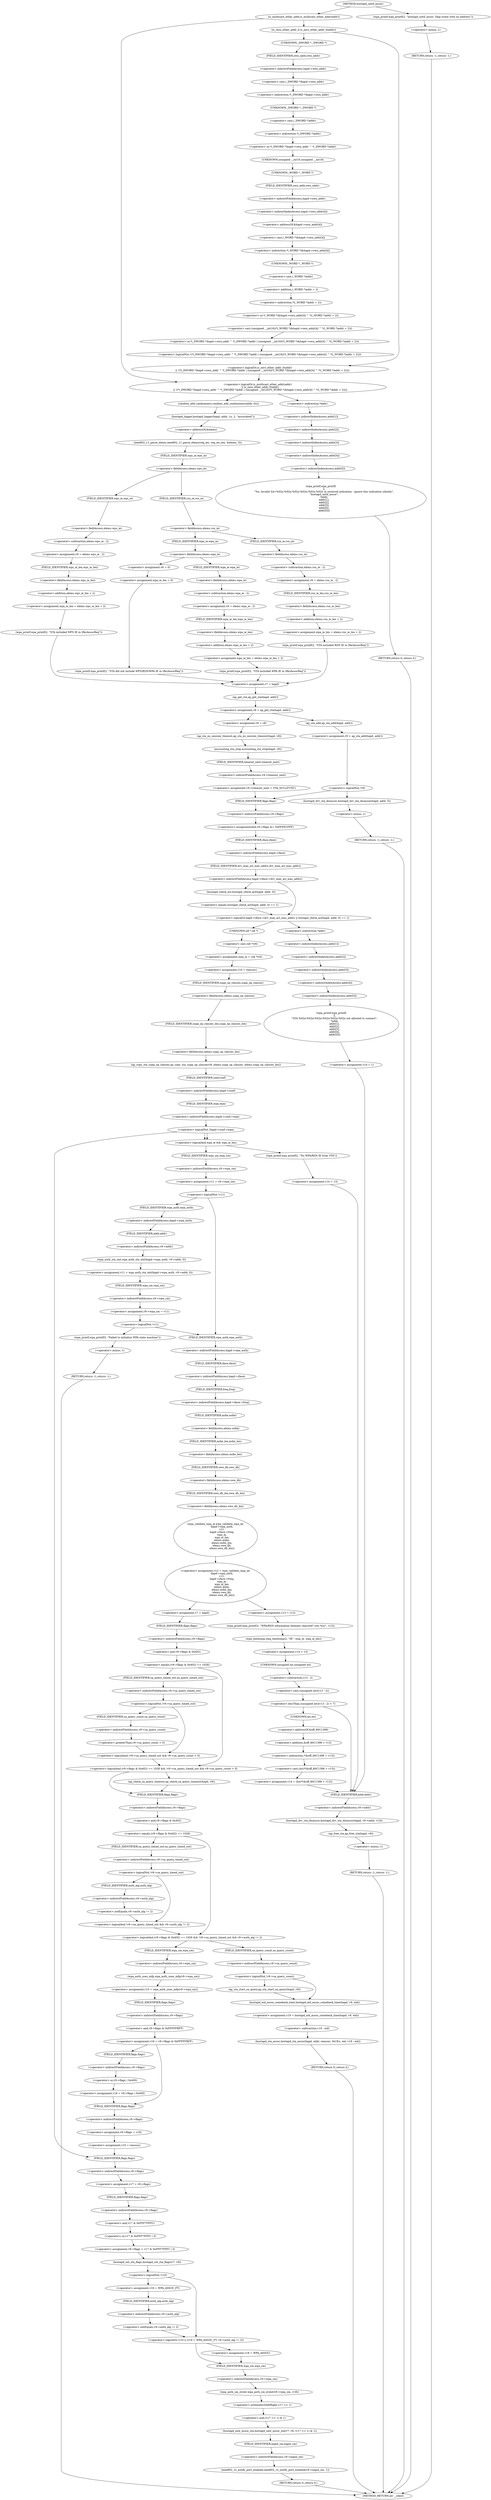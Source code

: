 digraph hostapd_notif_assoc {  
"1000148" [label = "(<operator>.logicalOr,is_multicast_ether_addr(addr)\n      || is_zero_ether_addr_0(addr)\n      || !(*(_DWORD *)hapd->own_addr ^ *(_DWORD *)addr | (unsigned __int16)(*(_WORD *)&hapd->own_addr[4] ^ *((_WORD *)addr + 2))))" ]
"1000149" [label = "(is_multicast_ether_addr,is_multicast_ether_addr(addr))" ]
"1000151" [label = "(<operator>.logicalOr,is_zero_ether_addr_0(addr)\n      || !(*(_DWORD *)hapd->own_addr ^ *(_DWORD *)addr | (unsigned __int16)(*(_WORD *)&hapd->own_addr[4] ^ *((_WORD *)addr + 2))))" ]
"1000152" [label = "(is_zero_ether_addr_0,is_zero_ether_addr_0(addr))" ]
"1000154" [label = "(<operator>.logicalNot,!(*(_DWORD *)hapd->own_addr ^ *(_DWORD *)addr | (unsigned __int16)(*(_WORD *)&hapd->own_addr[4] ^ *((_WORD *)addr + 2))))" ]
"1000155" [label = "(<operator>.or,*(_DWORD *)hapd->own_addr ^ *(_DWORD *)addr | (unsigned __int16)(*(_WORD *)&hapd->own_addr[4] ^ *((_WORD *)addr + 2)))" ]
"1000156" [label = "(<operator>.or,*(_DWORD *)hapd->own_addr ^ *(_DWORD *)addr)" ]
"1000157" [label = "(<operator>.indirection,*(_DWORD *)hapd->own_addr)" ]
"1000158" [label = "(<operator>.cast,(_DWORD *)hapd->own_addr)" ]
"1000159" [label = "(UNKNOWN,_DWORD *,_DWORD *)" ]
"1000160" [label = "(<operator>.indirectFieldAccess,hapd->own_addr)" ]
"1000162" [label = "(FIELD_IDENTIFIER,own_addr,own_addr)" ]
"1000163" [label = "(<operator>.indirection,*(_DWORD *)addr)" ]
"1000164" [label = "(<operator>.cast,(_DWORD *)addr)" ]
"1000165" [label = "(UNKNOWN,_DWORD *,_DWORD *)" ]
"1000167" [label = "(<operator>.cast,(unsigned __int16)(*(_WORD *)&hapd->own_addr[4] ^ *((_WORD *)addr + 2)))" ]
"1000168" [label = "(UNKNOWN,unsigned __int16,unsigned __int16)" ]
"1000169" [label = "(<operator>.or,*(_WORD *)&hapd->own_addr[4] ^ *((_WORD *)addr + 2))" ]
"1000170" [label = "(<operator>.indirection,*(_WORD *)&hapd->own_addr[4])" ]
"1000171" [label = "(<operator>.cast,(_WORD *)&hapd->own_addr[4])" ]
"1000172" [label = "(UNKNOWN,_WORD *,_WORD *)" ]
"1000173" [label = "(<operator>.addressOf,&hapd->own_addr[4])" ]
"1000174" [label = "(<operator>.indirectIndexAccess,hapd->own_addr[4])" ]
"1000175" [label = "(<operator>.indirectFieldAccess,hapd->own_addr)" ]
"1000177" [label = "(FIELD_IDENTIFIER,own_addr,own_addr)" ]
"1000179" [label = "(<operator>.indirection,*((_WORD *)addr + 2))" ]
"1000180" [label = "(<operator>.addition,(_WORD *)addr + 2)" ]
"1000181" [label = "(<operator>.cast,(_WORD *)addr)" ]
"1000182" [label = "(UNKNOWN,_WORD *,_WORD *)" ]
"1000186" [label = "(wpa_printf,wpa_printf(\n        2,\n        \"%s: Invalid SA=%02x:%02x:%02x:%02x:%02x:%02x in received indication - ignore this indication silently\",\n        \"hostapd_notif_assoc\",\n        *addr,\n        addr[1],\n        addr[2],\n        addr[3],\n        addr[4],\n        addr[5]))" ]
"1000190" [label = "(<operator>.indirection,*addr)" ]
"1000192" [label = "(<operator>.indirectIndexAccess,addr[1])" ]
"1000195" [label = "(<operator>.indirectIndexAccess,addr[2])" ]
"1000198" [label = "(<operator>.indirectIndexAccess,addr[3])" ]
"1000201" [label = "(<operator>.indirectIndexAccess,addr[4])" ]
"1000204" [label = "(<operator>.indirectIndexAccess,addr[5])" ]
"1000207" [label = "(RETURN,return 0;,return 0;)" ]
"1000209" [label = "(random_add_randomness,random_add_randomness(addr, 6u))" ]
"1000212" [label = "(hostapd_logger,hostapd_logger(hapd, addr, 1u, 2, \"associated\"))" ]
"1000218" [label = "(ieee802_11_parse_elems,ieee802_11_parse_elems(req_ies, req_ies_len, &elems, 0))" ]
"1000221" [label = "(<operator>.addressOf,&elems)" ]
"1000225" [label = "(<operator>.fieldAccess,elems.wps_ie)" ]
"1000227" [label = "(FIELD_IDENTIFIER,wps_ie,wps_ie)" ]
"1000229" [label = "(<operator>.assignment,v6 = elems.wps_ie - 2)" ]
"1000231" [label = "(<operator>.subtraction,elems.wps_ie - 2)" ]
"1000232" [label = "(<operator>.fieldAccess,elems.wps_ie)" ]
"1000234" [label = "(FIELD_IDENTIFIER,wps_ie,wps_ie)" ]
"1000236" [label = "(<operator>.assignment,wpa_ie_len = elems.wps_ie_len + 2)" ]
"1000238" [label = "(<operator>.addition,elems.wps_ie_len + 2)" ]
"1000239" [label = "(<operator>.fieldAccess,elems.wps_ie_len)" ]
"1000241" [label = "(FIELD_IDENTIFIER,wps_ie_len,wps_ie_len)" ]
"1000243" [label = "(wpa_printf,wpa_printf(2, \"STA included WPS IE in (Re)AssocReq\"))" ]
"1000248" [label = "(<operator>.fieldAccess,elems.rsn_ie)" ]
"1000250" [label = "(FIELD_IDENTIFIER,rsn_ie,rsn_ie)" ]
"1000252" [label = "(<operator>.assignment,v6 = elems.rsn_ie - 2)" ]
"1000254" [label = "(<operator>.subtraction,elems.rsn_ie - 2)" ]
"1000255" [label = "(<operator>.fieldAccess,elems.rsn_ie)" ]
"1000257" [label = "(FIELD_IDENTIFIER,rsn_ie,rsn_ie)" ]
"1000259" [label = "(<operator>.assignment,wpa_ie_len = elems.rsn_ie_len + 2)" ]
"1000261" [label = "(<operator>.addition,elems.rsn_ie_len + 2)" ]
"1000262" [label = "(<operator>.fieldAccess,elems.rsn_ie_len)" ]
"1000264" [label = "(FIELD_IDENTIFIER,rsn_ie_len,rsn_ie_len)" ]
"1000266" [label = "(wpa_printf,wpa_printf(2, \"STA included RSN IE in (Re)AssocReq\"))" ]
"1000271" [label = "(<operator>.fieldAccess,elems.wpa_ie)" ]
"1000273" [label = "(FIELD_IDENTIFIER,wpa_ie,wpa_ie)" ]
"1000275" [label = "(<operator>.assignment,v6 = elems.wpa_ie - 2)" ]
"1000277" [label = "(<operator>.subtraction,elems.wpa_ie - 2)" ]
"1000278" [label = "(<operator>.fieldAccess,elems.wpa_ie)" ]
"1000280" [label = "(FIELD_IDENTIFIER,wpa_ie,wpa_ie)" ]
"1000282" [label = "(<operator>.assignment,wpa_ie_len = elems.wpa_ie_len + 2)" ]
"1000284" [label = "(<operator>.addition,elems.wpa_ie_len + 2)" ]
"1000285" [label = "(<operator>.fieldAccess,elems.wpa_ie_len)" ]
"1000287" [label = "(FIELD_IDENTIFIER,wpa_ie_len,wpa_ie_len)" ]
"1000289" [label = "(wpa_printf,wpa_printf(2, \"STA included WPA IE in (Re)AssocReq\"))" ]
"1000294" [label = "(<operator>.assignment,v6 = 0)" ]
"1000297" [label = "(<operator>.assignment,wpa_ie_len = 0)" ]
"1000300" [label = "(wpa_printf,wpa_printf(2, \"STA did not include WPS/RSN/WPA IE in (Re)AssocReq\"))" ]
"1000303" [label = "(<operator>.assignment,v7 = hapd)" ]
"1000306" [label = "(<operator>.assignment,v8 = ap_get_sta(hapd, addr))" ]
"1000308" [label = "(ap_get_sta,ap_get_sta(hapd, addr))" ]
"1000314" [label = "(<operator>.assignment,v9 = v8)" ]
"1000317" [label = "(ap_sta_no_session_timeout,ap_sta_no_session_timeout(hapd, v8))" ]
"1000320" [label = "(accounting_sta_stop,accounting_sta_stop(hapd, v9))" ]
"1000323" [label = "(<operator>.assignment,v9->timeout_next = STA_NULLFUNC)" ]
"1000324" [label = "(<operator>.indirectFieldAccess,v9->timeout_next)" ]
"1000326" [label = "(FIELD_IDENTIFIER,timeout_next,timeout_next)" ]
"1000330" [label = "(<operator>.assignment,v9 = ap_sta_add(hapd, addr))" ]
"1000332" [label = "(ap_sta_add,ap_sta_add(hapd, addr))" ]
"1000336" [label = "(<operator>.logicalNot,!v9)" ]
"1000339" [label = "(hostapd_drv_sta_disassoc,hostapd_drv_sta_disassoc(hapd, addr, 5))" ]
"1000343" [label = "(RETURN,return -1;,return -1;)" ]
"1000344" [label = "(<operator>.minus,-1)" ]
"1000346" [label = "(<operators>.assignmentAnd,v9->flags &= 0xFFFECFFF)" ]
"1000347" [label = "(<operator>.indirectFieldAccess,v9->flags)" ]
"1000349" [label = "(FIELD_IDENTIFIER,flags,flags)" ]
"1000352" [label = "(<operator>.logicalOr,hapd->iface->drv_max_acl_mac_addrs || hostapd_check_acl(hapd, addr, 0) == 1)" ]
"1000353" [label = "(<operator>.indirectFieldAccess,hapd->iface->drv_max_acl_mac_addrs)" ]
"1000354" [label = "(<operator>.indirectFieldAccess,hapd->iface)" ]
"1000356" [label = "(FIELD_IDENTIFIER,iface,iface)" ]
"1000357" [label = "(FIELD_IDENTIFIER,drv_max_acl_mac_addrs,drv_max_acl_mac_addrs)" ]
"1000358" [label = "(<operator>.equals,hostapd_check_acl(hapd, addr, 0) == 1)" ]
"1000359" [label = "(hostapd_check_acl,hostapd_check_acl(hapd, addr, 0))" ]
"1000365" [label = "(<operator>.assignment,wpa_ie = (u8 *)v6)" ]
"1000367" [label = "(<operator>.cast,(u8 *)v6)" ]
"1000368" [label = "(UNKNOWN,u8 *,u8 *)" ]
"1000370" [label = "(<operator>.assignment,v10 = reassoc)" ]
"1000373" [label = "(ap_copy_sta_supp_op_classes,ap_copy_sta_supp_op_classes(v9, elems.supp_op_classes, elems.supp_op_classes_len))" ]
"1000375" [label = "(<operator>.fieldAccess,elems.supp_op_classes)" ]
"1000377" [label = "(FIELD_IDENTIFIER,supp_op_classes,supp_op_classes)" ]
"1000378" [label = "(<operator>.fieldAccess,elems.supp_op_classes_len)" ]
"1000380" [label = "(FIELD_IDENTIFIER,supp_op_classes_len,supp_op_classes_len)" ]
"1000382" [label = "(<operator>.logicalNot,!hapd->conf->wpa)" ]
"1000383" [label = "(<operator>.indirectFieldAccess,hapd->conf->wpa)" ]
"1000384" [label = "(<operator>.indirectFieldAccess,hapd->conf)" ]
"1000386" [label = "(FIELD_IDENTIFIER,conf,conf)" ]
"1000387" [label = "(FIELD_IDENTIFIER,wpa,wpa)" ]
"1000390" [label = "(<operator>.assignment,v17 = v9->flags)" ]
"1000392" [label = "(<operator>.indirectFieldAccess,v9->flags)" ]
"1000394" [label = "(FIELD_IDENTIFIER,flags,flags)" ]
"1000395" [label = "(<operator>.assignment,v9->flags = v17 & 0xFFF7FFFC | 3)" ]
"1000396" [label = "(<operator>.indirectFieldAccess,v9->flags)" ]
"1000398" [label = "(FIELD_IDENTIFIER,flags,flags)" ]
"1000399" [label = "(<operator>.or,v17 & 0xFFF7FFFC | 3)" ]
"1000400" [label = "(<operator>.and,v17 & 0xFFF7FFFC)" ]
"1000404" [label = "(hostapd_set_sta_flags,hostapd_set_sta_flags(v7, v9))" ]
"1000408" [label = "(<operator>.logicalOr,!v10 || (v18 = WPA_ASSOC_FT, v9->auth_alg != 2))" ]
"1000409" [label = "(<operator>.logicalNot,!v10)" ]
"1000412" [label = "(<operator>.assignment,v18 = WPA_ASSOC_FT)" ]
"1000415" [label = "(<operator>.notEquals,v9->auth_alg != 2)" ]
"1000416" [label = "(<operator>.indirectFieldAccess,v9->auth_alg)" ]
"1000418" [label = "(FIELD_IDENTIFIER,auth_alg,auth_alg)" ]
"1000420" [label = "(<operator>.assignment,v18 = WPA_ASSOC)" ]
"1000423" [label = "(wpa_auth_sm_event,wpa_auth_sm_event(v9->wpa_sm, v18))" ]
"1000424" [label = "(<operator>.indirectFieldAccess,v9->wpa_sm)" ]
"1000426" [label = "(FIELD_IDENTIFIER,wpa_sm,wpa_sm)" ]
"1000428" [label = "(hostapd_new_assoc_sta,hostapd_new_assoc_sta(v7, v9, (v17 >> 1) & 1))" ]
"1000431" [label = "(<operator>.and,(v17 >> 1) & 1)" ]
"1000432" [label = "(<operator>.arithmeticShiftRight,v17 >> 1)" ]
"1000436" [label = "(ieee802_1x_notify_port_enabled,ieee802_1x_notify_port_enabled(v9->eapol_sm, 1))" ]
"1000437" [label = "(<operator>.indirectFieldAccess,v9->eapol_sm)" ]
"1000439" [label = "(FIELD_IDENTIFIER,eapol_sm,eapol_sm)" ]
"1000441" [label = "(RETURN,return 0;,return 0;)" ]
"1000444" [label = "(<operator>.logicalAnd,wpa_ie && wpa_ie_len)" ]
"1000448" [label = "(<operator>.assignment,v11 = v9->wpa_sm)" ]
"1000450" [label = "(<operator>.indirectFieldAccess,v9->wpa_sm)" ]
"1000452" [label = "(FIELD_IDENTIFIER,wpa_sm,wpa_sm)" ]
"1000454" [label = "(<operator>.logicalNot,!v11)" ]
"1000457" [label = "(<operator>.assignment,v11 = wpa_auth_sta_init(hapd->wpa_auth, v9->addr, 0))" ]
"1000459" [label = "(wpa_auth_sta_init,wpa_auth_sta_init(hapd->wpa_auth, v9->addr, 0))" ]
"1000460" [label = "(<operator>.indirectFieldAccess,hapd->wpa_auth)" ]
"1000462" [label = "(FIELD_IDENTIFIER,wpa_auth,wpa_auth)" ]
"1000463" [label = "(<operator>.indirectFieldAccess,v9->addr)" ]
"1000465" [label = "(FIELD_IDENTIFIER,addr,addr)" ]
"1000467" [label = "(<operator>.assignment,v9->wpa_sm = v11)" ]
"1000468" [label = "(<operator>.indirectFieldAccess,v9->wpa_sm)" ]
"1000470" [label = "(FIELD_IDENTIFIER,wpa_sm,wpa_sm)" ]
"1000473" [label = "(<operator>.logicalNot,!v11)" ]
"1000476" [label = "(wpa_printf,wpa_printf(5, \"Failed to initialize WPA state machine\"))" ]
"1000479" [label = "(RETURN,return -1;,return -1;)" ]
"1000480" [label = "(<operator>.minus,-1)" ]
"1000482" [label = "(<operator>.assignment,v12 = wpa_validate_wpa_ie(\n                hapd->wpa_auth,\n                v11,\n                hapd->iface->freq,\n                wpa_ie,\n                wpa_ie_len,\n                elems.mdie,\n                elems.mdie_len,\n                elems.owe_dh,\n                elems.owe_dh_len))" ]
"1000484" [label = "(wpa_validate_wpa_ie,wpa_validate_wpa_ie(\n                hapd->wpa_auth,\n                v11,\n                hapd->iface->freq,\n                wpa_ie,\n                wpa_ie_len,\n                elems.mdie,\n                elems.mdie_len,\n                elems.owe_dh,\n                elems.owe_dh_len))" ]
"1000485" [label = "(<operator>.indirectFieldAccess,hapd->wpa_auth)" ]
"1000487" [label = "(FIELD_IDENTIFIER,wpa_auth,wpa_auth)" ]
"1000489" [label = "(<operator>.indirectFieldAccess,hapd->iface->freq)" ]
"1000490" [label = "(<operator>.indirectFieldAccess,hapd->iface)" ]
"1000492" [label = "(FIELD_IDENTIFIER,iface,iface)" ]
"1000493" [label = "(FIELD_IDENTIFIER,freq,freq)" ]
"1000496" [label = "(<operator>.fieldAccess,elems.mdie)" ]
"1000498" [label = "(FIELD_IDENTIFIER,mdie,mdie)" ]
"1000499" [label = "(<operator>.fieldAccess,elems.mdie_len)" ]
"1000501" [label = "(FIELD_IDENTIFIER,mdie_len,mdie_len)" ]
"1000502" [label = "(<operator>.fieldAccess,elems.owe_dh)" ]
"1000504" [label = "(FIELD_IDENTIFIER,owe_dh,owe_dh)" ]
"1000505" [label = "(<operator>.fieldAccess,elems.owe_dh_len)" ]
"1000507" [label = "(FIELD_IDENTIFIER,owe_dh_len,owe_dh_len)" ]
"1000511" [label = "(<operator>.assignment,v13 = v12)" ]
"1000514" [label = "(wpa_printf,wpa_printf(2, \"WPA/RSN information element rejected? (res %u)\", v12))" ]
"1000518" [label = "(wpa_hexdump,wpa_hexdump(2, \"IE\", wpa_ie, wpa_ie_len))" ]
"1000523" [label = "(<operator>.assignment,v14 = 13)" ]
"1000527" [label = "(<operator>.lessThan,(unsigned int)(v13 - 2) < 7)" ]
"1000528" [label = "(<operator>.cast,(unsigned int)(v13 - 2))" ]
"1000529" [label = "(UNKNOWN,unsigned int,unsigned int)" ]
"1000530" [label = "(<operator>.subtraction,v13 - 2)" ]
"1000534" [label = "(<operator>.assignment,v14 = (int)*(&off_80C1398 + v13))" ]
"1000536" [label = "(<operator>.cast,(int)*(&off_80C1398 + v13))" ]
"1000537" [label = "(UNKNOWN,int,int)" ]
"1000538" [label = "(<operator>.indirection,*(&off_80C1398 + v13))" ]
"1000539" [label = "(<operator>.addition,&off_80C1398 + v13)" ]
"1000540" [label = "(<operator>.addressOf,&off_80C1398)" ]
"1000544" [label = "(<operator>.assignment,v7 = hapd)" ]
"1000548" [label = "(<operator>.logicalAnd,(v9->flags & 0x402) == 1026 && !v9->sa_query_timed_out && v9->sa_query_count > 0)" ]
"1000549" [label = "(<operator>.equals,(v9->flags & 0x402) == 1026)" ]
"1000550" [label = "(<operator>.and,v9->flags & 0x402)" ]
"1000551" [label = "(<operator>.indirectFieldAccess,v9->flags)" ]
"1000553" [label = "(FIELD_IDENTIFIER,flags,flags)" ]
"1000556" [label = "(<operator>.logicalAnd,!v9->sa_query_timed_out && v9->sa_query_count > 0)" ]
"1000557" [label = "(<operator>.logicalNot,!v9->sa_query_timed_out)" ]
"1000558" [label = "(<operator>.indirectFieldAccess,v9->sa_query_timed_out)" ]
"1000560" [label = "(FIELD_IDENTIFIER,sa_query_timed_out,sa_query_timed_out)" ]
"1000561" [label = "(<operator>.greaterThan,v9->sa_query_count > 0)" ]
"1000562" [label = "(<operator>.indirectFieldAccess,v9->sa_query_count)" ]
"1000564" [label = "(FIELD_IDENTIFIER,sa_query_count,sa_query_count)" ]
"1000566" [label = "(ap_check_sa_query_timeout,ap_check_sa_query_timeout(hapd, v9))" ]
"1000570" [label = "(<operator>.logicalAnd,(v9->flags & 0x402) == 1026 && !v9->sa_query_timed_out && v9->auth_alg != 2)" ]
"1000571" [label = "(<operator>.equals,(v9->flags & 0x402) == 1026)" ]
"1000572" [label = "(<operator>.and,v9->flags & 0x402)" ]
"1000573" [label = "(<operator>.indirectFieldAccess,v9->flags)" ]
"1000575" [label = "(FIELD_IDENTIFIER,flags,flags)" ]
"1000578" [label = "(<operator>.logicalAnd,!v9->sa_query_timed_out && v9->auth_alg != 2)" ]
"1000579" [label = "(<operator>.logicalNot,!v9->sa_query_timed_out)" ]
"1000580" [label = "(<operator>.indirectFieldAccess,v9->sa_query_timed_out)" ]
"1000582" [label = "(FIELD_IDENTIFIER,sa_query_timed_out,sa_query_timed_out)" ]
"1000583" [label = "(<operator>.notEquals,v9->auth_alg != 2)" ]
"1000584" [label = "(<operator>.indirectFieldAccess,v9->auth_alg)" ]
"1000586" [label = "(FIELD_IDENTIFIER,auth_alg,auth_alg)" ]
"1000590" [label = "(<operator>.logicalNot,!v9->sa_query_count)" ]
"1000591" [label = "(<operator>.indirectFieldAccess,v9->sa_query_count)" ]
"1000593" [label = "(FIELD_IDENTIFIER,sa_query_count,sa_query_count)" ]
"1000594" [label = "(ap_sta_start_sa_query,ap_sta_start_sa_query(hapd, v9))" ]
"1000597" [label = "(<operator>.assignment,v19 = hostapd_eid_assoc_comeback_time(hapd, v9, eid))" ]
"1000599" [label = "(hostapd_eid_assoc_comeback_time,hostapd_eid_assoc_comeback_time(hapd, v9, eid))" ]
"1000603" [label = "(hostapd_sta_assoc,hostapd_sta_assoc(hapd, addr, reassoc, 0x1Eu, eid, v19 - eid))" ]
"1000609" [label = "(<operator>.subtraction,v19 - eid)" ]
"1000612" [label = "(RETURN,return 0;,return 0;)" ]
"1000614" [label = "(<operator>.assignment,v15 = wpa_auth_uses_mfp(v9->wpa_sm))" ]
"1000616" [label = "(wpa_auth_uses_mfp,wpa_auth_uses_mfp(v9->wpa_sm))" ]
"1000617" [label = "(<operator>.indirectFieldAccess,v9->wpa_sm)" ]
"1000619" [label = "(FIELD_IDENTIFIER,wpa_sm,wpa_sm)" ]
"1000620" [label = "(<operator>.assignment,v16 = v9->flags & 0xFFFFFBFF)" ]
"1000622" [label = "(<operator>.and,v9->flags & 0xFFFFFBFF)" ]
"1000623" [label = "(<operator>.indirectFieldAccess,v9->flags)" ]
"1000625" [label = "(FIELD_IDENTIFIER,flags,flags)" ]
"1000629" [label = "(<operator>.assignment,v16 = v9->flags | 0x400)" ]
"1000631" [label = "(<operator>.or,v9->flags | 0x400)" ]
"1000632" [label = "(<operator>.indirectFieldAccess,v9->flags)" ]
"1000634" [label = "(FIELD_IDENTIFIER,flags,flags)" ]
"1000636" [label = "(<operator>.assignment,v9->flags = v16)" ]
"1000637" [label = "(<operator>.indirectFieldAccess,v9->flags)" ]
"1000639" [label = "(FIELD_IDENTIFIER,flags,flags)" ]
"1000641" [label = "(<operator>.assignment,v10 = reassoc)" ]
"1000645" [label = "(wpa_printf,wpa_printf(2, \"No WPA/RSN IE from STA\"))" ]
"1000648" [label = "(<operator>.assignment,v14 = 13)" ]
"1000653" [label = "(wpa_printf,wpa_printf(\n        3,\n        \"STA %02x:%02x:%02x:%02x:%02x:%02x not allowed to connect\",\n        *addr,\n        addr[1],\n        addr[2],\n        addr[3],\n        addr[4],\n        addr[5]))" ]
"1000656" [label = "(<operator>.indirection,*addr)" ]
"1000658" [label = "(<operator>.indirectIndexAccess,addr[1])" ]
"1000661" [label = "(<operator>.indirectIndexAccess,addr[2])" ]
"1000664" [label = "(<operator>.indirectIndexAccess,addr[3])" ]
"1000667" [label = "(<operator>.indirectIndexAccess,addr[4])" ]
"1000670" [label = "(<operator>.indirectIndexAccess,addr[5])" ]
"1000673" [label = "(<operator>.assignment,v14 = 1)" ]
"1000677" [label = "(hostapd_drv_sta_disassoc,hostapd_drv_sta_disassoc(hapd, v9->addr, v14))" ]
"1000679" [label = "(<operator>.indirectFieldAccess,v9->addr)" ]
"1000681" [label = "(FIELD_IDENTIFIER,addr,addr)" ]
"1000683" [label = "(ap_free_sta,ap_free_sta(hapd, v9))" ]
"1000686" [label = "(RETURN,return -1;,return -1;)" ]
"1000687" [label = "(<operator>.minus,-1)" ]
"1000689" [label = "(wpa_printf,wpa_printf(2, \"hostapd_notif_assoc: Skip event with no address\"))" ]
"1000692" [label = "(RETURN,return -1;,return -1;)" ]
"1000693" [label = "(<operator>.minus,-1)" ]
"1000119" [label = "(METHOD,hostapd_notif_assoc)" ]
"1000695" [label = "(METHOD_RETURN,int __cdecl)" ]
  "1000148" -> "1000190" 
  "1000148" -> "1000209" 
  "1000149" -> "1000148" 
  "1000149" -> "1000152" 
  "1000151" -> "1000148" 
  "1000152" -> "1000159" 
  "1000152" -> "1000151" 
  "1000154" -> "1000151" 
  "1000155" -> "1000154" 
  "1000156" -> "1000168" 
  "1000157" -> "1000165" 
  "1000158" -> "1000157" 
  "1000159" -> "1000162" 
  "1000160" -> "1000158" 
  "1000162" -> "1000160" 
  "1000163" -> "1000156" 
  "1000164" -> "1000163" 
  "1000165" -> "1000164" 
  "1000167" -> "1000155" 
  "1000168" -> "1000172" 
  "1000169" -> "1000167" 
  "1000170" -> "1000182" 
  "1000171" -> "1000170" 
  "1000172" -> "1000177" 
  "1000173" -> "1000171" 
  "1000174" -> "1000173" 
  "1000175" -> "1000174" 
  "1000177" -> "1000175" 
  "1000179" -> "1000169" 
  "1000180" -> "1000179" 
  "1000181" -> "1000180" 
  "1000182" -> "1000181" 
  "1000186" -> "1000207" 
  "1000190" -> "1000192" 
  "1000192" -> "1000195" 
  "1000195" -> "1000198" 
  "1000198" -> "1000201" 
  "1000201" -> "1000204" 
  "1000204" -> "1000186" 
  "1000207" -> "1000695" 
  "1000209" -> "1000212" 
  "1000212" -> "1000221" 
  "1000218" -> "1000227" 
  "1000221" -> "1000218" 
  "1000225" -> "1000234" 
  "1000225" -> "1000250" 
  "1000227" -> "1000225" 
  "1000229" -> "1000241" 
  "1000231" -> "1000229" 
  "1000232" -> "1000231" 
  "1000234" -> "1000232" 
  "1000236" -> "1000243" 
  "1000238" -> "1000236" 
  "1000239" -> "1000238" 
  "1000241" -> "1000239" 
  "1000243" -> "1000303" 
  "1000248" -> "1000257" 
  "1000248" -> "1000273" 
  "1000250" -> "1000248" 
  "1000252" -> "1000264" 
  "1000254" -> "1000252" 
  "1000255" -> "1000254" 
  "1000257" -> "1000255" 
  "1000259" -> "1000266" 
  "1000261" -> "1000259" 
  "1000262" -> "1000261" 
  "1000264" -> "1000262" 
  "1000266" -> "1000303" 
  "1000271" -> "1000280" 
  "1000271" -> "1000294" 
  "1000273" -> "1000271" 
  "1000275" -> "1000287" 
  "1000277" -> "1000275" 
  "1000278" -> "1000277" 
  "1000280" -> "1000278" 
  "1000282" -> "1000289" 
  "1000284" -> "1000282" 
  "1000285" -> "1000284" 
  "1000287" -> "1000285" 
  "1000289" -> "1000303" 
  "1000294" -> "1000297" 
  "1000297" -> "1000300" 
  "1000300" -> "1000303" 
  "1000303" -> "1000308" 
  "1000306" -> "1000314" 
  "1000306" -> "1000332" 
  "1000308" -> "1000306" 
  "1000314" -> "1000317" 
  "1000317" -> "1000320" 
  "1000320" -> "1000326" 
  "1000323" -> "1000349" 
  "1000324" -> "1000323" 
  "1000326" -> "1000324" 
  "1000330" -> "1000336" 
  "1000332" -> "1000330" 
  "1000336" -> "1000339" 
  "1000336" -> "1000349" 
  "1000339" -> "1000344" 
  "1000343" -> "1000695" 
  "1000344" -> "1000343" 
  "1000346" -> "1000356" 
  "1000347" -> "1000346" 
  "1000349" -> "1000347" 
  "1000352" -> "1000368" 
  "1000352" -> "1000656" 
  "1000353" -> "1000352" 
  "1000353" -> "1000359" 
  "1000354" -> "1000357" 
  "1000356" -> "1000354" 
  "1000357" -> "1000353" 
  "1000358" -> "1000352" 
  "1000359" -> "1000358" 
  "1000365" -> "1000370" 
  "1000367" -> "1000365" 
  "1000368" -> "1000367" 
  "1000370" -> "1000377" 
  "1000373" -> "1000386" 
  "1000375" -> "1000380" 
  "1000377" -> "1000375" 
  "1000378" -> "1000373" 
  "1000380" -> "1000378" 
  "1000382" -> "1000394" 
  "1000382" -> "1000444" 
  "1000382" -> "1000444" 
  "1000383" -> "1000382" 
  "1000384" -> "1000387" 
  "1000386" -> "1000384" 
  "1000387" -> "1000383" 
  "1000390" -> "1000398" 
  "1000392" -> "1000390" 
  "1000394" -> "1000392" 
  "1000395" -> "1000404" 
  "1000396" -> "1000400" 
  "1000398" -> "1000396" 
  "1000399" -> "1000395" 
  "1000400" -> "1000399" 
  "1000404" -> "1000409" 
  "1000408" -> "1000420" 
  "1000408" -> "1000426" 
  "1000409" -> "1000408" 
  "1000409" -> "1000412" 
  "1000412" -> "1000418" 
  "1000415" -> "1000408" 
  "1000416" -> "1000415" 
  "1000418" -> "1000416" 
  "1000420" -> "1000426" 
  "1000423" -> "1000432" 
  "1000424" -> "1000423" 
  "1000426" -> "1000424" 
  "1000428" -> "1000439" 
  "1000431" -> "1000428" 
  "1000432" -> "1000431" 
  "1000436" -> "1000441" 
  "1000437" -> "1000436" 
  "1000439" -> "1000437" 
  "1000441" -> "1000695" 
  "1000444" -> "1000452" 
  "1000444" -> "1000645" 
  "1000448" -> "1000454" 
  "1000450" -> "1000448" 
  "1000452" -> "1000450" 
  "1000454" -> "1000462" 
  "1000454" -> "1000487" 
  "1000457" -> "1000470" 
  "1000459" -> "1000457" 
  "1000460" -> "1000465" 
  "1000462" -> "1000460" 
  "1000463" -> "1000459" 
  "1000465" -> "1000463" 
  "1000467" -> "1000473" 
  "1000468" -> "1000467" 
  "1000470" -> "1000468" 
  "1000473" -> "1000476" 
  "1000473" -> "1000487" 
  "1000476" -> "1000480" 
  "1000479" -> "1000695" 
  "1000480" -> "1000479" 
  "1000482" -> "1000511" 
  "1000482" -> "1000544" 
  "1000484" -> "1000482" 
  "1000485" -> "1000492" 
  "1000487" -> "1000485" 
  "1000489" -> "1000498" 
  "1000490" -> "1000493" 
  "1000492" -> "1000490" 
  "1000493" -> "1000489" 
  "1000496" -> "1000501" 
  "1000498" -> "1000496" 
  "1000499" -> "1000504" 
  "1000501" -> "1000499" 
  "1000502" -> "1000507" 
  "1000504" -> "1000502" 
  "1000505" -> "1000484" 
  "1000507" -> "1000505" 
  "1000511" -> "1000514" 
  "1000514" -> "1000518" 
  "1000518" -> "1000523" 
  "1000523" -> "1000529" 
  "1000527" -> "1000537" 
  "1000527" -> "1000681" 
  "1000528" -> "1000527" 
  "1000529" -> "1000530" 
  "1000530" -> "1000528" 
  "1000534" -> "1000681" 
  "1000536" -> "1000534" 
  "1000537" -> "1000540" 
  "1000538" -> "1000536" 
  "1000539" -> "1000538" 
  "1000540" -> "1000539" 
  "1000544" -> "1000553" 
  "1000548" -> "1000566" 
  "1000548" -> "1000575" 
  "1000549" -> "1000548" 
  "1000549" -> "1000560" 
  "1000550" -> "1000549" 
  "1000551" -> "1000550" 
  "1000553" -> "1000551" 
  "1000556" -> "1000548" 
  "1000557" -> "1000556" 
  "1000557" -> "1000564" 
  "1000558" -> "1000557" 
  "1000560" -> "1000558" 
  "1000561" -> "1000556" 
  "1000562" -> "1000561" 
  "1000564" -> "1000562" 
  "1000566" -> "1000575" 
  "1000570" -> "1000593" 
  "1000570" -> "1000619" 
  "1000571" -> "1000570" 
  "1000571" -> "1000582" 
  "1000572" -> "1000571" 
  "1000573" -> "1000572" 
  "1000575" -> "1000573" 
  "1000578" -> "1000570" 
  "1000579" -> "1000578" 
  "1000579" -> "1000586" 
  "1000580" -> "1000579" 
  "1000582" -> "1000580" 
  "1000583" -> "1000578" 
  "1000584" -> "1000583" 
  "1000586" -> "1000584" 
  "1000590" -> "1000594" 
  "1000590" -> "1000599" 
  "1000591" -> "1000590" 
  "1000593" -> "1000591" 
  "1000594" -> "1000599" 
  "1000597" -> "1000609" 
  "1000599" -> "1000597" 
  "1000603" -> "1000612" 
  "1000609" -> "1000603" 
  "1000612" -> "1000695" 
  "1000614" -> "1000625" 
  "1000616" -> "1000614" 
  "1000617" -> "1000616" 
  "1000619" -> "1000617" 
  "1000620" -> "1000634" 
  "1000620" -> "1000639" 
  "1000622" -> "1000620" 
  "1000623" -> "1000622" 
  "1000625" -> "1000623" 
  "1000629" -> "1000639" 
  "1000631" -> "1000629" 
  "1000632" -> "1000631" 
  "1000634" -> "1000632" 
  "1000636" -> "1000641" 
  "1000637" -> "1000636" 
  "1000639" -> "1000637" 
  "1000641" -> "1000394" 
  "1000645" -> "1000648" 
  "1000648" -> "1000681" 
  "1000653" -> "1000673" 
  "1000656" -> "1000658" 
  "1000658" -> "1000661" 
  "1000661" -> "1000664" 
  "1000664" -> "1000667" 
  "1000667" -> "1000670" 
  "1000670" -> "1000653" 
  "1000673" -> "1000681" 
  "1000677" -> "1000683" 
  "1000679" -> "1000677" 
  "1000681" -> "1000679" 
  "1000683" -> "1000687" 
  "1000686" -> "1000695" 
  "1000687" -> "1000686" 
  "1000689" -> "1000693" 
  "1000692" -> "1000695" 
  "1000693" -> "1000692" 
  "1000119" -> "1000149" 
  "1000119" -> "1000689" 
}
